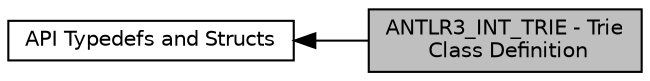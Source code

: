 digraph "ANTLR3_INT_TRIE - Trie Class Definition"
{
  edge [fontname="Helvetica",fontsize="10",labelfontname="Helvetica",labelfontsize="10"];
  node [fontname="Helvetica",fontsize="10",shape=record];
  rankdir=LR;
  Node1 [label="API Typedefs and Structs",height=0.2,width=0.4,color="black", fillcolor="white", style="filled",URL="$dc/d02/group__apistructures.html"];
  Node0 [label="ANTLR3_INT_TRIE - Trie\l Class Definition",height=0.2,width=0.4,color="black", fillcolor="grey75", style="filled", fontcolor="black"];
  Node1->Node0 [shape=plaintext, dir="back", style="solid"];
}
